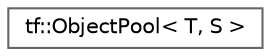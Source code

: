 digraph "类继承关系图"
{
 // LATEX_PDF_SIZE
  bgcolor="transparent";
  edge [fontname=Helvetica,fontsize=10,labelfontname=Helvetica,labelfontsize=10];
  node [fontname=Helvetica,fontsize=10,shape=box,height=0.2,width=0.4];
  rankdir="LR";
  Node0 [id="Node000000",label="tf::ObjectPool\< T, S \>",height=0.2,width=0.4,color="grey40", fillcolor="white", style="filled",URL="$classtf_1_1_object_pool.html",tooltip=" "];
}

